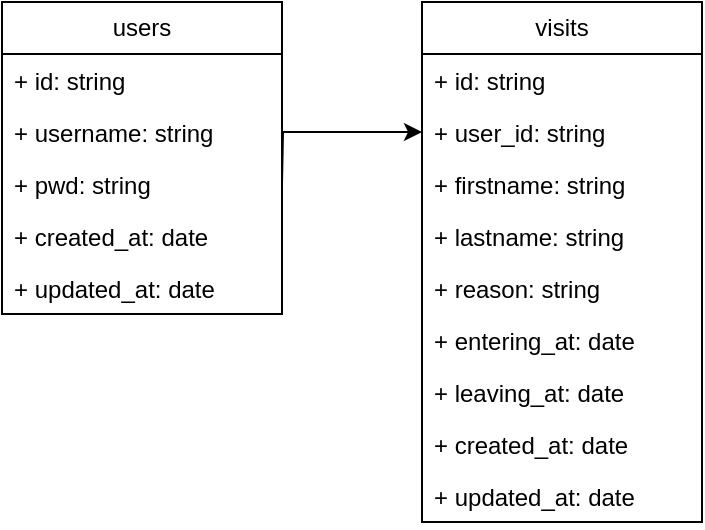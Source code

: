 <mxfile version="24.7.7">
  <diagram name="Page-1" id="MJyKGCTjriLqR1ZNvB9Q">
    <mxGraphModel dx="832" dy="517" grid="1" gridSize="10" guides="1" tooltips="1" connect="1" arrows="1" fold="1" page="1" pageScale="1" pageWidth="827" pageHeight="1169" math="0" shadow="0">
      <root>
        <mxCell id="0" />
        <mxCell id="1" parent="0" />
        <mxCell id="DBcivXWafLv5nCYik9ta-8" value="users" style="swimlane;fontStyle=0;childLayout=stackLayout;horizontal=1;startSize=26;fillColor=none;horizontalStack=0;resizeParent=1;resizeParentMax=0;resizeLast=0;collapsible=1;marginBottom=0;whiteSpace=wrap;html=1;" vertex="1" parent="1">
          <mxGeometry x="242" y="80" width="140" height="156" as="geometry" />
        </mxCell>
        <mxCell id="DBcivXWafLv5nCYik9ta-9" value="+ id: string" style="text;strokeColor=none;fillColor=none;align=left;verticalAlign=top;spacingLeft=4;spacingRight=4;overflow=hidden;rotatable=0;points=[[0,0.5],[1,0.5]];portConstraint=eastwest;whiteSpace=wrap;html=1;" vertex="1" parent="DBcivXWafLv5nCYik9ta-8">
          <mxGeometry y="26" width="140" height="26" as="geometry" />
        </mxCell>
        <mxCell id="DBcivXWafLv5nCYik9ta-13" value="+ username: string" style="text;strokeColor=none;fillColor=none;align=left;verticalAlign=top;spacingLeft=4;spacingRight=4;overflow=hidden;rotatable=0;points=[[0,0.5],[1,0.5]];portConstraint=eastwest;whiteSpace=wrap;html=1;" vertex="1" parent="DBcivXWafLv5nCYik9ta-8">
          <mxGeometry y="52" width="140" height="26" as="geometry" />
        </mxCell>
        <mxCell id="DBcivXWafLv5nCYik9ta-14" value="+ pwd: string" style="text;strokeColor=none;fillColor=none;align=left;verticalAlign=top;spacingLeft=4;spacingRight=4;overflow=hidden;rotatable=0;points=[[0,0.5],[1,0.5]];portConstraint=eastwest;whiteSpace=wrap;html=1;" vertex="1" parent="DBcivXWafLv5nCYik9ta-8">
          <mxGeometry y="78" width="140" height="26" as="geometry" />
        </mxCell>
        <mxCell id="DBcivXWafLv5nCYik9ta-17" value="+ created_at: date" style="text;strokeColor=none;fillColor=none;align=left;verticalAlign=top;spacingLeft=4;spacingRight=4;overflow=hidden;rotatable=0;points=[[0,0.5],[1,0.5]];portConstraint=eastwest;whiteSpace=wrap;html=1;" vertex="1" parent="DBcivXWafLv5nCYik9ta-8">
          <mxGeometry y="104" width="140" height="26" as="geometry" />
        </mxCell>
        <mxCell id="DBcivXWafLv5nCYik9ta-15" value="+ updated_at: date" style="text;strokeColor=none;fillColor=none;align=left;verticalAlign=top;spacingLeft=4;spacingRight=4;overflow=hidden;rotatable=0;points=[[0,0.5],[1,0.5]];portConstraint=eastwest;whiteSpace=wrap;html=1;" vertex="1" parent="DBcivXWafLv5nCYik9ta-8">
          <mxGeometry y="130" width="140" height="26" as="geometry" />
        </mxCell>
        <mxCell id="DBcivXWafLv5nCYik9ta-19" value="visits" style="swimlane;fontStyle=0;childLayout=stackLayout;horizontal=1;startSize=26;fillColor=none;horizontalStack=0;resizeParent=1;resizeParentMax=0;resizeLast=0;collapsible=1;marginBottom=0;whiteSpace=wrap;html=1;" vertex="1" parent="1">
          <mxGeometry x="452" y="80" width="140" height="260" as="geometry" />
        </mxCell>
        <mxCell id="DBcivXWafLv5nCYik9ta-20" value="+ id: string" style="text;strokeColor=none;fillColor=none;align=left;verticalAlign=top;spacingLeft=4;spacingRight=4;overflow=hidden;rotatable=0;points=[[0,0.5],[1,0.5]];portConstraint=eastwest;whiteSpace=wrap;html=1;" vertex="1" parent="DBcivXWafLv5nCYik9ta-19">
          <mxGeometry y="26" width="140" height="26" as="geometry" />
        </mxCell>
        <mxCell id="DBcivXWafLv5nCYik9ta-21" value="+ user_id: string" style="text;strokeColor=none;fillColor=none;align=left;verticalAlign=top;spacingLeft=4;spacingRight=4;overflow=hidden;rotatable=0;points=[[0,0.5],[1,0.5]];portConstraint=eastwest;whiteSpace=wrap;html=1;" vertex="1" parent="DBcivXWafLv5nCYik9ta-19">
          <mxGeometry y="52" width="140" height="26" as="geometry" />
        </mxCell>
        <mxCell id="DBcivXWafLv5nCYik9ta-22" value="+ firstname: string" style="text;strokeColor=none;fillColor=none;align=left;verticalAlign=top;spacingLeft=4;spacingRight=4;overflow=hidden;rotatable=0;points=[[0,0.5],[1,0.5]];portConstraint=eastwest;whiteSpace=wrap;html=1;" vertex="1" parent="DBcivXWafLv5nCYik9ta-19">
          <mxGeometry y="78" width="140" height="26" as="geometry" />
        </mxCell>
        <mxCell id="DBcivXWafLv5nCYik9ta-23" value="+ lastname: string" style="text;strokeColor=none;fillColor=none;align=left;verticalAlign=top;spacingLeft=4;spacingRight=4;overflow=hidden;rotatable=0;points=[[0,0.5],[1,0.5]];portConstraint=eastwest;whiteSpace=wrap;html=1;" vertex="1" parent="DBcivXWafLv5nCYik9ta-19">
          <mxGeometry y="104" width="140" height="26" as="geometry" />
        </mxCell>
        <mxCell id="DBcivXWafLv5nCYik9ta-24" value="+ reason: string" style="text;strokeColor=none;fillColor=none;align=left;verticalAlign=top;spacingLeft=4;spacingRight=4;overflow=hidden;rotatable=0;points=[[0,0.5],[1,0.5]];portConstraint=eastwest;whiteSpace=wrap;html=1;" vertex="1" parent="DBcivXWafLv5nCYik9ta-19">
          <mxGeometry y="130" width="140" height="26" as="geometry" />
        </mxCell>
        <mxCell id="DBcivXWafLv5nCYik9ta-25" value="+ entering_at: date" style="text;strokeColor=none;fillColor=none;align=left;verticalAlign=top;spacingLeft=4;spacingRight=4;overflow=hidden;rotatable=0;points=[[0,0.5],[1,0.5]];portConstraint=eastwest;whiteSpace=wrap;html=1;" vertex="1" parent="DBcivXWafLv5nCYik9ta-19">
          <mxGeometry y="156" width="140" height="26" as="geometry" />
        </mxCell>
        <mxCell id="DBcivXWafLv5nCYik9ta-26" value="+ leaving_at: date" style="text;strokeColor=none;fillColor=none;align=left;verticalAlign=top;spacingLeft=4;spacingRight=4;overflow=hidden;rotatable=0;points=[[0,0.5],[1,0.5]];portConstraint=eastwest;whiteSpace=wrap;html=1;" vertex="1" parent="DBcivXWafLv5nCYik9ta-19">
          <mxGeometry y="182" width="140" height="26" as="geometry" />
        </mxCell>
        <mxCell id="DBcivXWafLv5nCYik9ta-27" value="+ created_at: date" style="text;strokeColor=none;fillColor=none;align=left;verticalAlign=top;spacingLeft=4;spacingRight=4;overflow=hidden;rotatable=0;points=[[0,0.5],[1,0.5]];portConstraint=eastwest;whiteSpace=wrap;html=1;" vertex="1" parent="DBcivXWafLv5nCYik9ta-19">
          <mxGeometry y="208" width="140" height="26" as="geometry" />
        </mxCell>
        <mxCell id="DBcivXWafLv5nCYik9ta-28" value="+ updated_at: date" style="text;strokeColor=none;fillColor=none;align=left;verticalAlign=top;spacingLeft=4;spacingRight=4;overflow=hidden;rotatable=0;points=[[0,0.5],[1,0.5]];portConstraint=eastwest;whiteSpace=wrap;html=1;" vertex="1" parent="DBcivXWafLv5nCYik9ta-19">
          <mxGeometry y="234" width="140" height="26" as="geometry" />
        </mxCell>
        <mxCell id="DBcivXWafLv5nCYik9ta-29" style="edgeStyle=orthogonalEdgeStyle;rounded=0;orthogonalLoop=1;jettySize=auto;html=1;exitX=1;exitY=0.5;exitDx=0;exitDy=0;entryX=0;entryY=0.5;entryDx=0;entryDy=0;" edge="1" parent="1" target="DBcivXWafLv5nCYik9ta-21">
          <mxGeometry relative="1" as="geometry">
            <mxPoint x="382" y="171" as="sourcePoint" />
          </mxGeometry>
        </mxCell>
      </root>
    </mxGraphModel>
  </diagram>
</mxfile>
